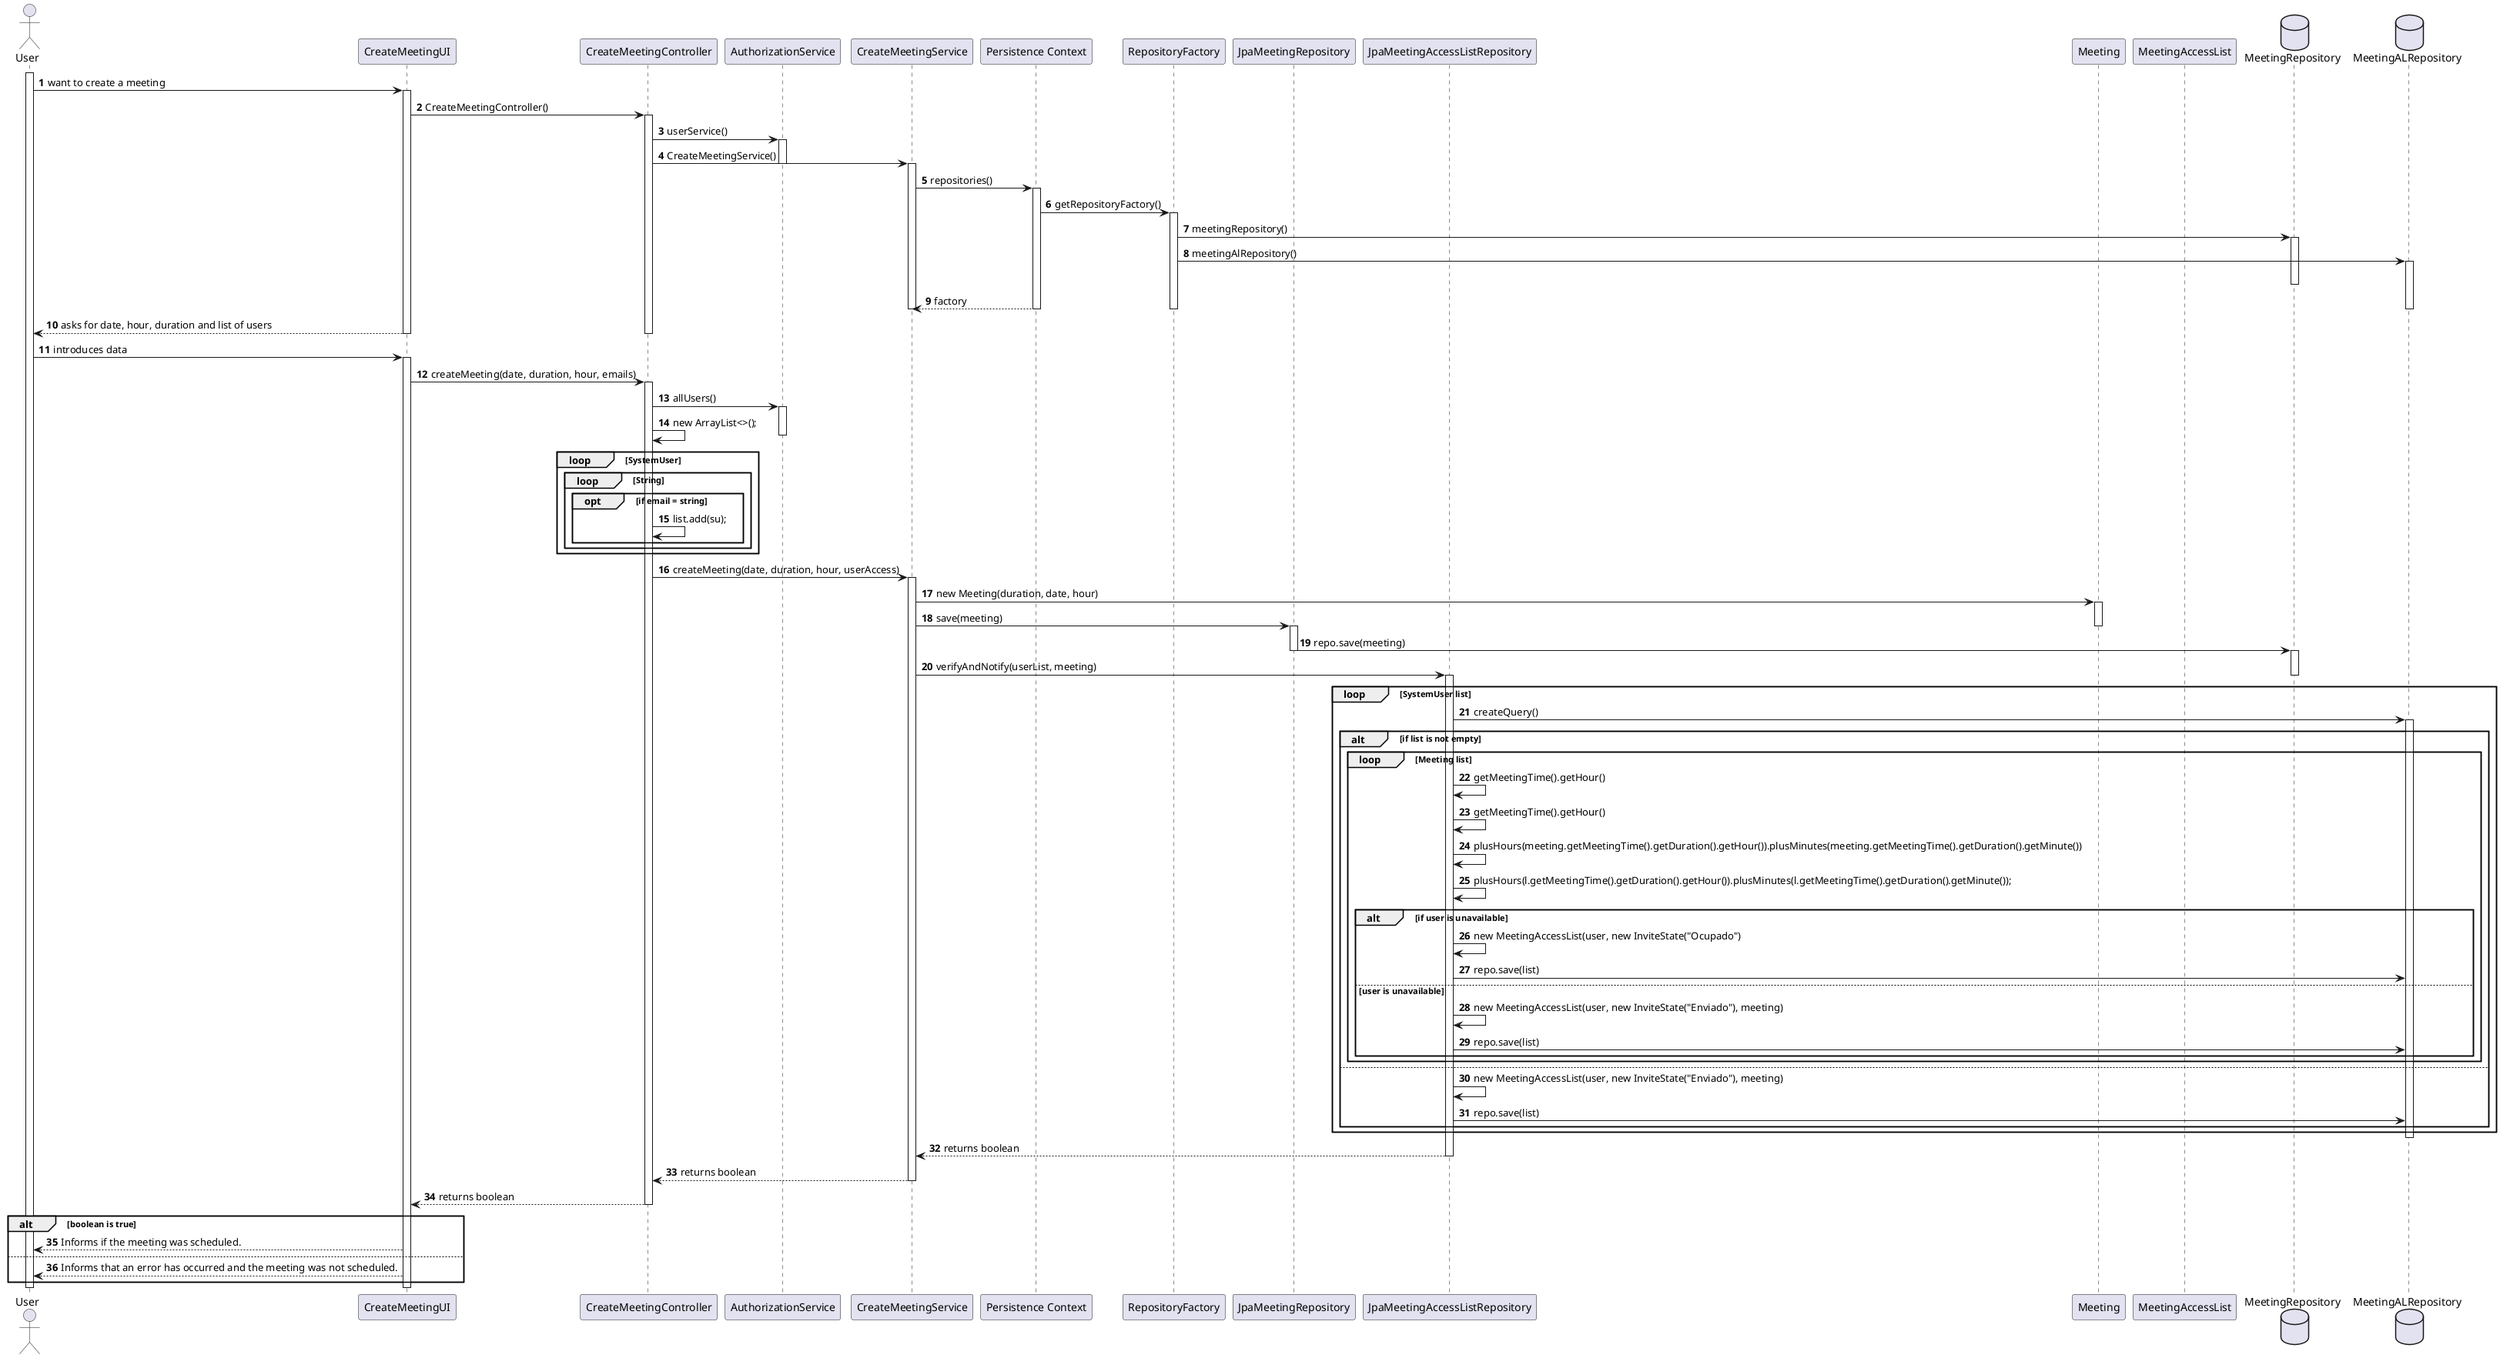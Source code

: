 @startuml
autonumber
actor "User" as U
participant "CreateMeetingUI" as UI
participant "CreateMeetingController" as CTL
participant "AuthorizationService" as AS
participant "CreateMeetingService" as SV
participant "Persistence Context" as PC
participant "RepositoryFactory" as RF
participant "JpaMeetingRepository" as JPAM
participant "JpaMeetingAccessListRepository" as JPAAL
participant "Meeting" as M
participant "MeetingAccessList" as MAL
database "MeetingRepository" as MRPS
database "MeetingALRepository" as MALRPS

activate U
U -> UI : want to create a meeting
activate UI
UI -> CTL : CreateMeetingController()
activate CTL
CTL -> AS : userService()
activate AS
CTL -> SV : CreateMeetingService()
deactivate AS
activate SV

SV -> PC :repositories()
activate PC
PC -> RF :getRepositoryFactory()
activate RF
RF -> MRPS : meetingRepository()
activate MRPS
RF -> MALRPS : meetingAlRepository()
activate MALRPS
deactivate MRPS
PC --> SV :factory
deactivate PC
deactivate RF
deactivate MALRPS
deactivate SV
UI --> U : asks for date, hour, duration and list of users
deactivate UI
deactivate CTL
U -> UI : introduces data

activate UI
UI -> CTL : createMeeting(date, duration, hour, emails)
activate CTL

CTL -> AS : allUsers()
activate AS
CTL -> CTL : new ArrayList<>();
deactivate AS
loop SystemUser
loop String
opt if email = string
CTL -> CTL : list.add(su);
end opt
end
end
CTL -> SV : createMeeting(date, duration, hour, userAccess)
activate SV
SV -> M : new Meeting(duration, date, hour)
activate M
SV -> JPAM : save(meeting)
deactivate M
activate JPAM
JPAM -> MRPS : repo.save(meeting)
deactivate JPAM
activate MRPS
SV -> JPAAL : verifyAndNotify(userList, meeting)
deactivate MRPS
activate JPAAL

loop SystemUser list
JPAAL -> MALRPS : createQuery()
activate MALRPS
alt if list is not empty
loop Meeting list
JPAAL -> JPAAL : getMeetingTime().getHour()
JPAAL -> JPAAL : getMeetingTime().getHour()
JPAAL -> JPAAL : plusHours(meeting.getMeetingTime().getDuration().getHour()).plusMinutes(meeting.getMeetingTime().getDuration().getMinute())
JPAAL -> JPAAL : plusHours(l.getMeetingTime().getDuration().getHour()).plusMinutes(l.getMeetingTime().getDuration().getMinute());
alt if user is unavailable
JPAAL -> JPAAL : new MeetingAccessList(user, new InviteState("Ocupado")
JPAAL -> MALRPS : repo.save(list)
else user is unavailable
JPAAL -> JPAAL : new MeetingAccessList(user, new InviteState("Enviado"), meeting)
JPAAL -> MALRPS : repo.save(list)
end alt
end
else
JPAAL -> JPAAL : new MeetingAccessList(user, new InviteState("Enviado"), meeting)
JPAAL -> MALRPS : repo.save(list)
end alt
end
deactivate MALRPS
deactivate MRPS
JPAAL --> SV : returns boolean
deactivate JPAAL
SV --> CTL : returns boolean
deactivate MRPS
deactivate SV
CTL --> UI : returns boolean
deactivate CTL
alt boolean is true
    UI --> U : Informs if the meeting was scheduled.
else
    UI --> U : Informs that an error has occurred and the meeting was not scheduled.
end alt
deactivate UI
deactivate U

@enduml